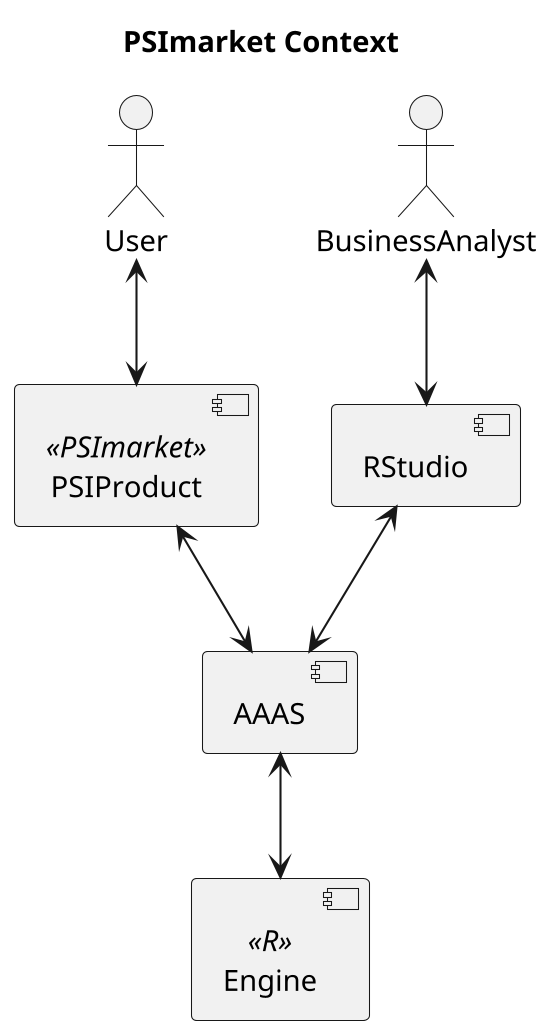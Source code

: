 @startuml
skinparam dpi 200

title PSImarket Context

actor User
actor BusinessAnalyst as BA
component PSIProduct as PSI <<PSImarket>>
component RStudio as rstdio
component AAAS as 3as
component Engine as engine <<R>>

User <--> PSI
BA <--> rstdio
PSI <--> 3as
rstdio <--> 3as
3as <--> engine


@enduml